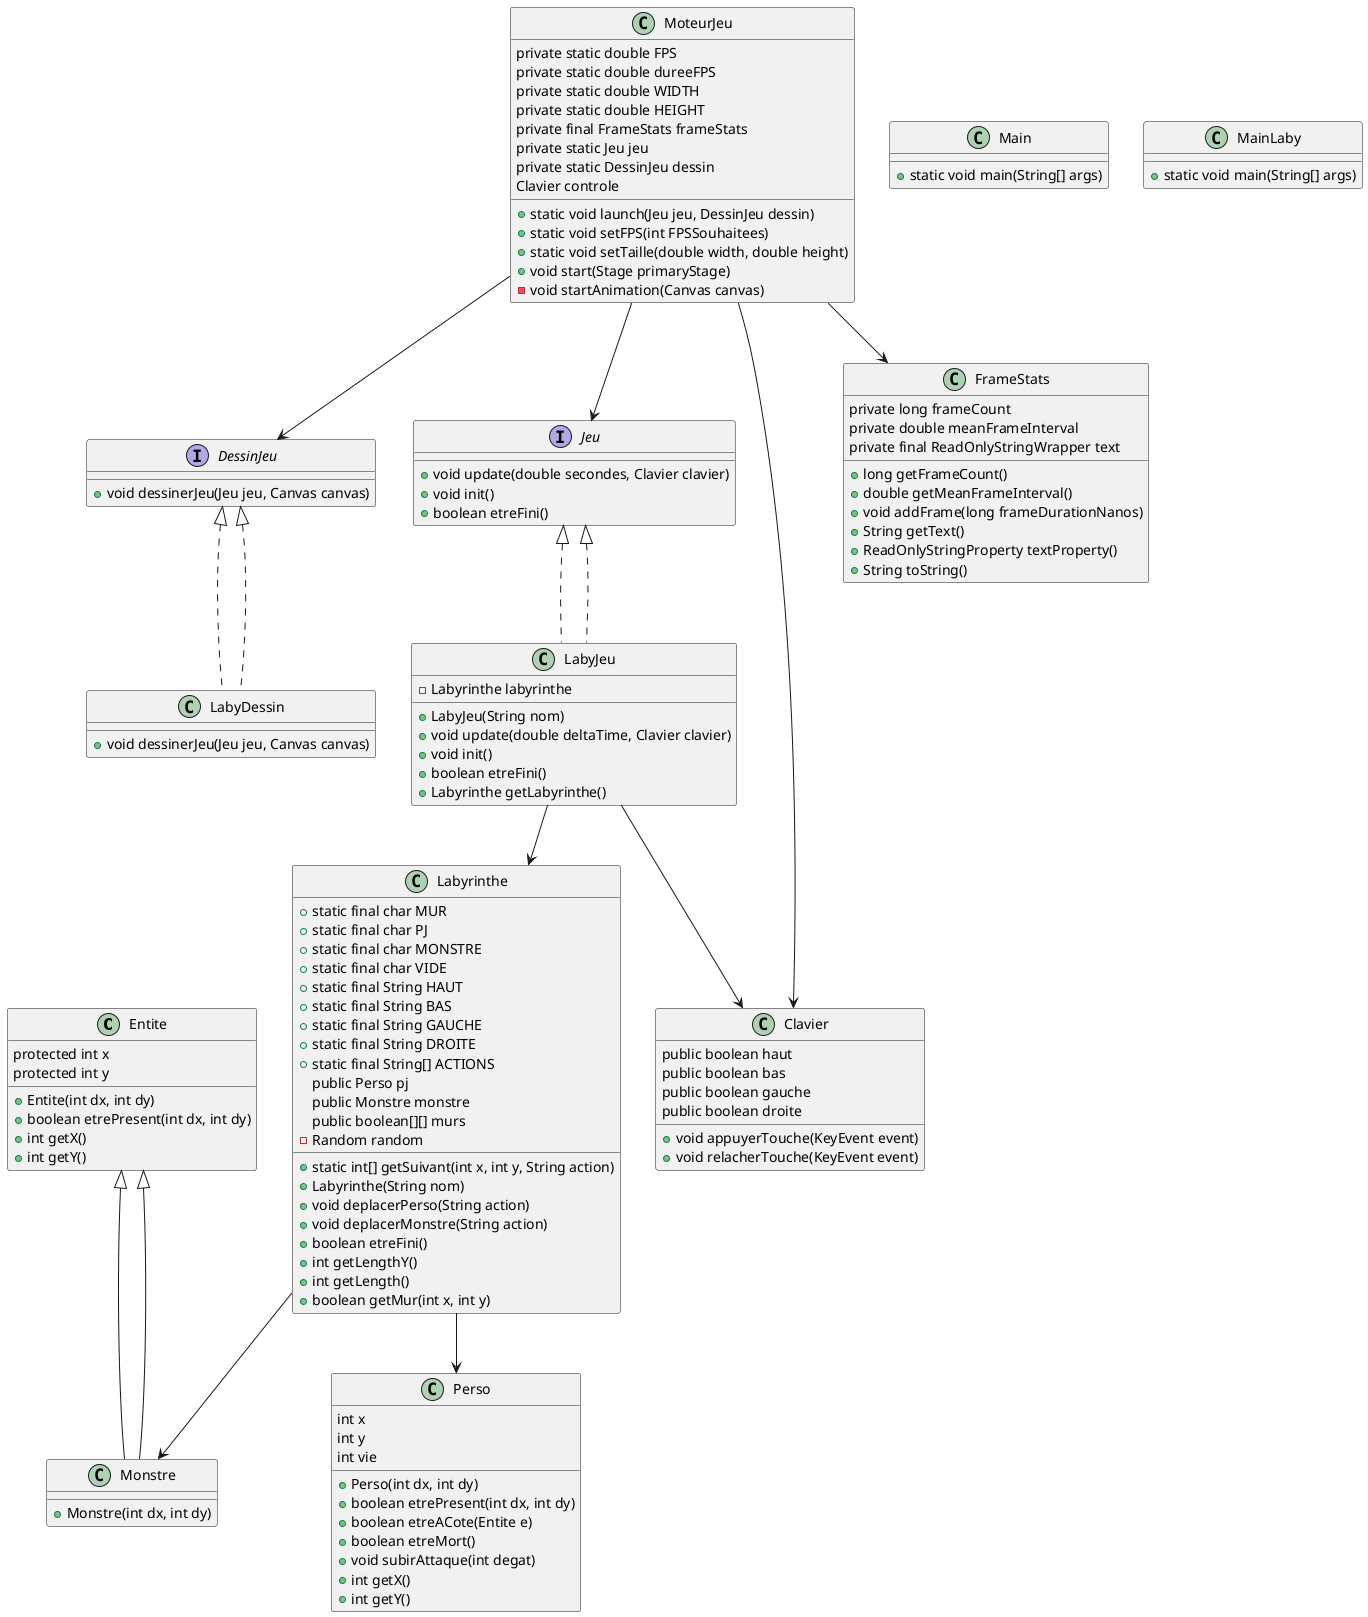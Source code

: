 @startuml

class Entite {
    protected int x
    protected int y
    + Entite(int dx, int dy)
    + boolean etrePresent(int dx, int dy)
    + int getX()
    + int getY()
}

class LabyDessin implements DessinJeu {
    + void dessinerJeu(Jeu jeu, Canvas canvas)
}

class LabyJeu implements Jeu {
    - Labyrinthe labyrinthe
    + LabyJeu(String nom)
    + void update(double deltaTime, Clavier clavier)
    + void init()
    + boolean etreFini()
    + Labyrinthe getLabyrinthe()
}

class Main {
    + static void main(String[] args)
}

class Labyrinthe {
    + static final char MUR
    + static final char PJ
    + static final char MONSTRE
    + static final char VIDE
    + static final String HAUT
    + static final String BAS
    + static final String GAUCHE
    + static final String DROITE
    + static final String[] ACTIONS
    public Perso pj
    public Monstre monstre
    public boolean[][] murs
    - Random random
    + static int[] getSuivant(int x, int y, String action)
    + Labyrinthe(String nom)
    + void deplacerPerso(String action)
    + void deplacerMonstre(String action)
    + boolean etreFini()
    + int getLengthY()
    + int getLength()
    + boolean getMur(int x, int y)
}

class MainLaby {
    + static void main(String[] args)
}

class Monstre extends Entite {
    + Monstre(int dx, int dy)
}

class Perso {
    int x
    int y
    int vie
    + Perso(int dx, int dy)
    + boolean etrePresent(int dx, int dy)
    + boolean etreACote(Entite e)
    + boolean etreMort()
    + void subirAttaque(int degat)
    + int getX()
    + int getY()
}

class Clavier {
    public boolean haut
    public boolean bas
    public boolean gauche
    public boolean droite
    + void appuyerTouche(KeyEvent event)
    + void relacherTouche(KeyEvent event)
}

interface DessinJeu {
    + void dessinerJeu(Jeu jeu, Canvas canvas)
}

class FrameStats {
    private long frameCount
    private double meanFrameInterval
    private final ReadOnlyStringWrapper text
    + long getFrameCount()
    + double getMeanFrameInterval()
    + void addFrame(long frameDurationNanos)
    + String getText()
    + ReadOnlyStringProperty textProperty()
    + String toString()
}

interface Jeu {
    + void update(double secondes, Clavier clavier)
    + void init()
    + boolean etreFini()
}

class MoteurJeu {
    private static double FPS
    private static double dureeFPS
    private static double WIDTH
    private static double HEIGHT
    private final FrameStats frameStats
    private static Jeu jeu
    private static DessinJeu dessin
    Clavier controle
    + static void launch(Jeu jeu, DessinJeu dessin)
    + static void setFPS(int FPSSouhaitees)
    + static void setTaille(double width, double height)
    + void start(Stage primaryStage)
    - void startAnimation(Canvas canvas)
}

Entite <|-- Monstre
LabyJeu --> Labyrinthe
Labyrinthe --> Perso
Labyrinthe --> Monstre
DessinJeu <|.. LabyDessin
Jeu <|.. LabyJeu
LabyJeu --> Clavier
MoteurJeu --> FrameStats
MoteurJeu --> Clavier
MoteurJeu --> Jeu
MoteurJeu --> DessinJeu

@enduml
